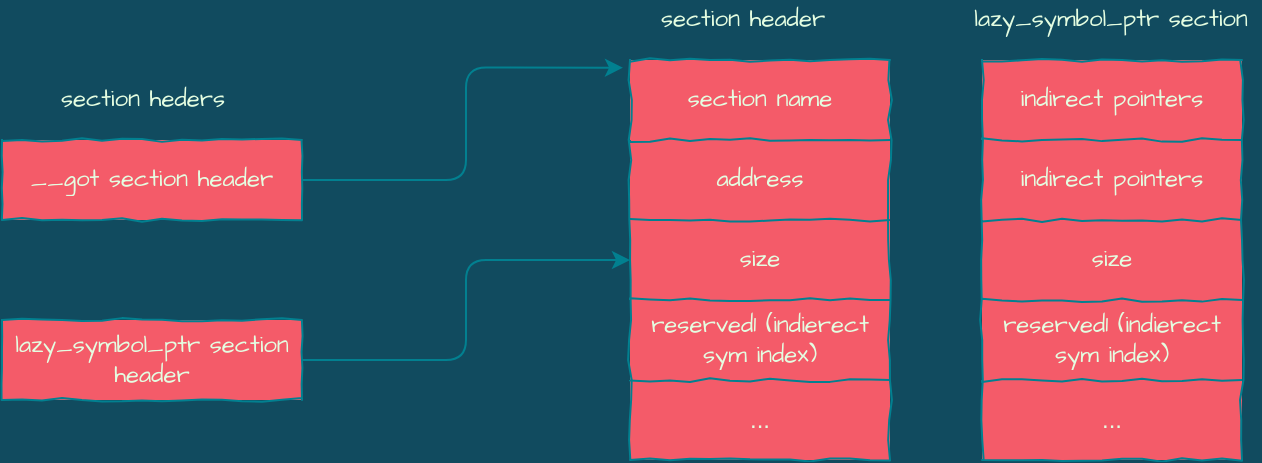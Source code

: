 <mxfile version="14.1.7" type="github">
  <diagram id="kLP2BdOTn0ogQ7rsq4Yj" name="Page-1">
    <mxGraphModel dx="670" dy="372" grid="1" gridSize="10" guides="1" tooltips="1" connect="1" arrows="1" fold="1" page="1" pageScale="1" pageWidth="827" pageHeight="1169" background="#114B5F" math="0" shadow="0">
      <root>
        <mxCell id="0" />
        <mxCell id="1" parent="0" />
        <mxCell id="2Gsh4tW_Gu2w8K7v1lou-142" value="" style="shape=table;html=1;whiteSpace=wrap;startSize=0;container=1;collapsible=0;childLayout=tableLayout;comic=1;fillColor=#F45B69;strokeColor=#028090;fontColor=#E4FDE1;fontFamily=Architects Daughter;fontSource=https%3A%2F%2Ffonts.googleapis.com%2Fcss%3Ffamily%3DArchitects%2BDaughter;" parent="1" vertex="1">
          <mxGeometry x="100" y="100" width="150" height="40" as="geometry" />
        </mxCell>
        <mxCell id="2Gsh4tW_Gu2w8K7v1lou-143" value="" style="shape=partialRectangle;html=1;whiteSpace=wrap;collapsible=0;dropTarget=0;pointerEvents=0;fillColor=none;top=0;left=0;bottom=0;right=0;points=[[0,0.5],[1,0.5]];portConstraint=eastwest;strokeColor=#028090;fontColor=#E4FDE1;" parent="2Gsh4tW_Gu2w8K7v1lou-142" vertex="1">
          <mxGeometry width="150" height="40" as="geometry" />
        </mxCell>
        <mxCell id="2Gsh4tW_Gu2w8K7v1lou-144" value="__got section header" style="shape=partialRectangle;html=1;whiteSpace=wrap;connectable=0;overflow=hidden;fillColor=none;top=0;left=0;bottom=0;right=0;strokeColor=#028090;fontColor=#E4FDE1;fontFamily=Architects Daughter;fontSource=https%3A%2F%2Ffonts.googleapis.com%2Fcss%3Ffamily%3DArchitects%2BDaughter;" parent="2Gsh4tW_Gu2w8K7v1lou-143" vertex="1">
          <mxGeometry width="150" height="40" as="geometry" />
        </mxCell>
        <mxCell id="2Gsh4tW_Gu2w8K7v1lou-152" value="section heders" style="text;html=1;align=center;verticalAlign=middle;resizable=0;points=[];autosize=1;fontFamily=Architects Daughter;fontColor=#E4FDE1;" parent="1" vertex="1">
          <mxGeometry x="120" y="70" width="100" height="20" as="geometry" />
        </mxCell>
        <mxCell id="2Gsh4tW_Gu2w8K7v1lou-160" value="" style="shape=table;html=1;whiteSpace=wrap;startSize=0;container=1;collapsible=0;childLayout=tableLayout;comic=1;fillColor=#F45B69;strokeColor=#028090;fontColor=#E4FDE1;fontFamily=Architects Daughter;fontSource=https%3A%2F%2Ffonts.googleapis.com%2Fcss%3Ffamily%3DArchitects%2BDaughter;" parent="1" vertex="1">
          <mxGeometry x="100" y="190" width="150" height="40" as="geometry" />
        </mxCell>
        <mxCell id="2Gsh4tW_Gu2w8K7v1lou-161" value="" style="shape=partialRectangle;html=1;whiteSpace=wrap;collapsible=0;dropTarget=0;pointerEvents=0;fillColor=none;top=0;left=0;bottom=0;right=0;points=[[0,0.5],[1,0.5]];portConstraint=eastwest;strokeColor=#028090;fontColor=#E4FDE1;" parent="2Gsh4tW_Gu2w8K7v1lou-160" vertex="1">
          <mxGeometry width="150" height="40" as="geometry" />
        </mxCell>
        <mxCell id="2Gsh4tW_Gu2w8K7v1lou-162" value="lazy_symbol_ptr section header" style="shape=partialRectangle;html=1;whiteSpace=wrap;connectable=0;overflow=hidden;fillColor=none;top=0;left=0;bottom=0;right=0;strokeColor=#028090;fontColor=#E4FDE1;fontFamily=Architects Daughter;fontSource=https%3A%2F%2Ffonts.googleapis.com%2Fcss%3Ffamily%3DArchitects%2BDaughter;" parent="2Gsh4tW_Gu2w8K7v1lou-161" vertex="1">
          <mxGeometry width="150" height="40" as="geometry" />
        </mxCell>
        <mxCell id="-UatHA5KakM4pJW2Op0z-1" value="" style="shape=table;html=1;whiteSpace=wrap;startSize=0;container=1;collapsible=0;childLayout=tableLayout;fillColor=#F45B69;strokeColor=#028090;fontColor=#E4FDE1;comic=1;" vertex="1" parent="1">
          <mxGeometry x="414" y="60" width="130" height="200" as="geometry" />
        </mxCell>
        <mxCell id="-UatHA5KakM4pJW2Op0z-12" style="shape=partialRectangle;html=1;whiteSpace=wrap;collapsible=0;dropTarget=0;pointerEvents=0;fillColor=none;top=0;left=0;bottom=0;right=0;points=[[0,0.5],[1,0.5]];portConstraint=eastwest;strokeColor=#028090;fontColor=#E4FDE1;" vertex="1" parent="-UatHA5KakM4pJW2Op0z-1">
          <mxGeometry width="130" height="40" as="geometry" />
        </mxCell>
        <mxCell id="-UatHA5KakM4pJW2Op0z-13" value="section name" style="shape=partialRectangle;html=1;whiteSpace=wrap;connectable=0;overflow=hidden;fillColor=none;top=0;left=0;bottom=0;right=0;strokeColor=#028090;fontColor=#E4FDE1;fontFamily=Architects Daughter;fontSource=https%3A%2F%2Ffonts.googleapis.com%2Fcss%3Ffamily%3DArchitects%2BDaughter;" vertex="1" parent="-UatHA5KakM4pJW2Op0z-12">
          <mxGeometry width="130" height="40" as="geometry" />
        </mxCell>
        <mxCell id="-UatHA5KakM4pJW2Op0z-2" value="" style="shape=partialRectangle;html=1;whiteSpace=wrap;collapsible=0;dropTarget=0;pointerEvents=0;fillColor=none;top=0;left=0;bottom=0;right=0;points=[[0,0.5],[1,0.5]];portConstraint=eastwest;strokeColor=#028090;fontColor=#E4FDE1;" vertex="1" parent="-UatHA5KakM4pJW2Op0z-1">
          <mxGeometry y="40" width="130" height="40" as="geometry" />
        </mxCell>
        <mxCell id="-UatHA5KakM4pJW2Op0z-3" value="address" style="shape=partialRectangle;html=1;whiteSpace=wrap;connectable=0;overflow=hidden;fillColor=none;top=0;left=0;bottom=0;right=0;strokeColor=#028090;fontColor=#E4FDE1;fontFamily=Architects Daughter;fontSource=https%3A%2F%2Ffonts.googleapis.com%2Fcss%3Ffamily%3DArchitects%2BDaughter;" vertex="1" parent="-UatHA5KakM4pJW2Op0z-2">
          <mxGeometry width="130" height="40" as="geometry" />
        </mxCell>
        <mxCell id="-UatHA5KakM4pJW2Op0z-4" value="" style="shape=partialRectangle;html=1;whiteSpace=wrap;collapsible=0;dropTarget=0;pointerEvents=0;fillColor=none;top=0;left=0;bottom=0;right=0;points=[[0,0.5],[1,0.5]];portConstraint=eastwest;strokeColor=#028090;fontColor=#E4FDE1;" vertex="1" parent="-UatHA5KakM4pJW2Op0z-1">
          <mxGeometry y="80" width="130" height="40" as="geometry" />
        </mxCell>
        <mxCell id="-UatHA5KakM4pJW2Op0z-5" value="size" style="shape=partialRectangle;html=1;whiteSpace=wrap;connectable=0;overflow=hidden;fillColor=none;top=0;left=0;bottom=0;right=0;strokeColor=#028090;fontColor=#E4FDE1;fontFamily=Architects Daughter;fontSource=https%3A%2F%2Ffonts.googleapis.com%2Fcss%3Ffamily%3DArchitects%2BDaughter;" vertex="1" parent="-UatHA5KakM4pJW2Op0z-4">
          <mxGeometry width="130" height="40" as="geometry" />
        </mxCell>
        <mxCell id="-UatHA5KakM4pJW2Op0z-6" value="" style="shape=partialRectangle;html=1;whiteSpace=wrap;collapsible=0;dropTarget=0;pointerEvents=0;fillColor=none;top=0;left=0;bottom=0;right=0;points=[[0,0.5],[1,0.5]];portConstraint=eastwest;strokeColor=#028090;fontColor=#E4FDE1;" vertex="1" parent="-UatHA5KakM4pJW2Op0z-1">
          <mxGeometry y="120" width="130" height="40" as="geometry" />
        </mxCell>
        <mxCell id="-UatHA5KakM4pJW2Op0z-7" value="reserved1 (indierect sym index)" style="shape=partialRectangle;html=1;whiteSpace=wrap;connectable=0;overflow=hidden;fillColor=none;top=0;left=0;bottom=0;right=0;strokeColor=#028090;fontColor=#E4FDE1;fontFamily=Architects Daughter;fontSource=https%3A%2F%2Ffonts.googleapis.com%2Fcss%3Ffamily%3DArchitects%2BDaughter;" vertex="1" parent="-UatHA5KakM4pJW2Op0z-6">
          <mxGeometry width="130" height="40" as="geometry" />
        </mxCell>
        <mxCell id="-UatHA5KakM4pJW2Op0z-8" value="" style="shape=partialRectangle;html=1;whiteSpace=wrap;collapsible=0;dropTarget=0;pointerEvents=0;fillColor=none;top=0;left=0;bottom=0;right=0;points=[[0,0.5],[1,0.5]];portConstraint=eastwest;strokeColor=#028090;fontColor=#E4FDE1;" vertex="1" parent="-UatHA5KakM4pJW2Op0z-1">
          <mxGeometry y="160" width="130" height="40" as="geometry" />
        </mxCell>
        <mxCell id="-UatHA5KakM4pJW2Op0z-9" value="..." style="shape=partialRectangle;html=1;whiteSpace=wrap;connectable=0;overflow=hidden;fillColor=none;top=0;left=0;bottom=0;right=0;strokeColor=#028090;fontColor=#E4FDE1;" vertex="1" parent="-UatHA5KakM4pJW2Op0z-8">
          <mxGeometry width="130" height="40" as="geometry" />
        </mxCell>
        <mxCell id="-UatHA5KakM4pJW2Op0z-14" style="edgeStyle=orthogonalEdgeStyle;curved=0;rounded=1;sketch=0;orthogonalLoop=1;jettySize=auto;html=1;exitX=1;exitY=0.5;exitDx=0;exitDy=0;entryX=-0.027;entryY=0.096;entryDx=0;entryDy=0;strokeColor=#028090;fillColor=#F45B69;fontFamily=Architects Daughter;fontSource=https%3A%2F%2Ffonts.googleapis.com%2Fcss%3Ffamily%3DArchitects%2BDaughter;fontColor=#E4FDE1;entryPerimeter=0;" edge="1" parent="1" source="2Gsh4tW_Gu2w8K7v1lou-143" target="-UatHA5KakM4pJW2Op0z-12">
          <mxGeometry relative="1" as="geometry" />
        </mxCell>
        <mxCell id="-UatHA5KakM4pJW2Op0z-15" value="section header" style="text;html=1;align=center;verticalAlign=middle;resizable=0;points=[];autosize=1;fontFamily=Architects Daughter;fontColor=#E4FDE1;" vertex="1" parent="1">
          <mxGeometry x="420" y="30" width="100" height="20" as="geometry" />
        </mxCell>
        <mxCell id="-UatHA5KakM4pJW2Op0z-17" style="edgeStyle=orthogonalEdgeStyle;curved=0;rounded=1;sketch=0;orthogonalLoop=1;jettySize=auto;html=1;exitX=1;exitY=0.5;exitDx=0;exitDy=0;entryX=0;entryY=0.5;entryDx=0;entryDy=0;strokeColor=#028090;fillColor=#F45B69;fontFamily=Architects Daughter;fontSource=https%3A%2F%2Ffonts.googleapis.com%2Fcss%3Ffamily%3DArchitects%2BDaughter;fontColor=#E4FDE1;" edge="1" parent="1" source="2Gsh4tW_Gu2w8K7v1lou-161" target="-UatHA5KakM4pJW2Op0z-4">
          <mxGeometry relative="1" as="geometry" />
        </mxCell>
        <mxCell id="-UatHA5KakM4pJW2Op0z-18" value="" style="shape=table;html=1;whiteSpace=wrap;startSize=0;container=1;collapsible=0;childLayout=tableLayout;fillColor=#F45B69;strokeColor=#028090;fontColor=#E4FDE1;comic=1;" vertex="1" parent="1">
          <mxGeometry x="590" y="60" width="130" height="200" as="geometry" />
        </mxCell>
        <mxCell id="-UatHA5KakM4pJW2Op0z-19" style="shape=partialRectangle;html=1;whiteSpace=wrap;collapsible=0;dropTarget=0;pointerEvents=0;fillColor=none;top=0;left=0;bottom=0;right=0;points=[[0,0.5],[1,0.5]];portConstraint=eastwest;strokeColor=#028090;fontColor=#E4FDE1;" vertex="1" parent="-UatHA5KakM4pJW2Op0z-18">
          <mxGeometry width="130" height="40" as="geometry" />
        </mxCell>
        <mxCell id="-UatHA5KakM4pJW2Op0z-20" value="indirect pointers" style="shape=partialRectangle;html=1;whiteSpace=wrap;connectable=0;overflow=hidden;fillColor=none;top=0;left=0;bottom=0;right=0;strokeColor=#028090;fontColor=#E4FDE1;fontFamily=Architects Daughter;fontSource=https%3A%2F%2Ffonts.googleapis.com%2Fcss%3Ffamily%3DArchitects%2BDaughter;" vertex="1" parent="-UatHA5KakM4pJW2Op0z-19">
          <mxGeometry width="130" height="40" as="geometry" />
        </mxCell>
        <mxCell id="-UatHA5KakM4pJW2Op0z-21" value="" style="shape=partialRectangle;html=1;whiteSpace=wrap;collapsible=0;dropTarget=0;pointerEvents=0;fillColor=none;top=0;left=0;bottom=0;right=0;points=[[0,0.5],[1,0.5]];portConstraint=eastwest;strokeColor=#028090;fontColor=#E4FDE1;" vertex="1" parent="-UatHA5KakM4pJW2Op0z-18">
          <mxGeometry y="40" width="130" height="40" as="geometry" />
        </mxCell>
        <mxCell id="-UatHA5KakM4pJW2Op0z-22" value="indirect pointers" style="shape=partialRectangle;html=1;whiteSpace=wrap;connectable=0;overflow=hidden;fillColor=none;top=0;left=0;bottom=0;right=0;strokeColor=#028090;fontColor=#E4FDE1;fontFamily=Architects Daughter;fontSource=https%3A%2F%2Ffonts.googleapis.com%2Fcss%3Ffamily%3DArchitects%2BDaughter;" vertex="1" parent="-UatHA5KakM4pJW2Op0z-21">
          <mxGeometry width="130" height="40" as="geometry" />
        </mxCell>
        <mxCell id="-UatHA5KakM4pJW2Op0z-23" value="" style="shape=partialRectangle;html=1;whiteSpace=wrap;collapsible=0;dropTarget=0;pointerEvents=0;fillColor=none;top=0;left=0;bottom=0;right=0;points=[[0,0.5],[1,0.5]];portConstraint=eastwest;strokeColor=#028090;fontColor=#E4FDE1;" vertex="1" parent="-UatHA5KakM4pJW2Op0z-18">
          <mxGeometry y="80" width="130" height="40" as="geometry" />
        </mxCell>
        <mxCell id="-UatHA5KakM4pJW2Op0z-24" value="size" style="shape=partialRectangle;html=1;whiteSpace=wrap;connectable=0;overflow=hidden;fillColor=none;top=0;left=0;bottom=0;right=0;strokeColor=#028090;fontColor=#E4FDE1;fontFamily=Architects Daughter;fontSource=https%3A%2F%2Ffonts.googleapis.com%2Fcss%3Ffamily%3DArchitects%2BDaughter;" vertex="1" parent="-UatHA5KakM4pJW2Op0z-23">
          <mxGeometry width="130" height="40" as="geometry" />
        </mxCell>
        <mxCell id="-UatHA5KakM4pJW2Op0z-25" value="" style="shape=partialRectangle;html=1;whiteSpace=wrap;collapsible=0;dropTarget=0;pointerEvents=0;fillColor=none;top=0;left=0;bottom=0;right=0;points=[[0,0.5],[1,0.5]];portConstraint=eastwest;strokeColor=#028090;fontColor=#E4FDE1;" vertex="1" parent="-UatHA5KakM4pJW2Op0z-18">
          <mxGeometry y="120" width="130" height="40" as="geometry" />
        </mxCell>
        <mxCell id="-UatHA5KakM4pJW2Op0z-26" value="reserved1 (indierect sym index)" style="shape=partialRectangle;html=1;whiteSpace=wrap;connectable=0;overflow=hidden;fillColor=none;top=0;left=0;bottom=0;right=0;strokeColor=#028090;fontColor=#E4FDE1;fontFamily=Architects Daughter;fontSource=https%3A%2F%2Ffonts.googleapis.com%2Fcss%3Ffamily%3DArchitects%2BDaughter;" vertex="1" parent="-UatHA5KakM4pJW2Op0z-25">
          <mxGeometry width="130" height="40" as="geometry" />
        </mxCell>
        <mxCell id="-UatHA5KakM4pJW2Op0z-27" value="" style="shape=partialRectangle;html=1;whiteSpace=wrap;collapsible=0;dropTarget=0;pointerEvents=0;fillColor=none;top=0;left=0;bottom=0;right=0;points=[[0,0.5],[1,0.5]];portConstraint=eastwest;strokeColor=#028090;fontColor=#E4FDE1;" vertex="1" parent="-UatHA5KakM4pJW2Op0z-18">
          <mxGeometry y="160" width="130" height="40" as="geometry" />
        </mxCell>
        <mxCell id="-UatHA5KakM4pJW2Op0z-28" value="..." style="shape=partialRectangle;html=1;whiteSpace=wrap;connectable=0;overflow=hidden;fillColor=none;top=0;left=0;bottom=0;right=0;strokeColor=#028090;fontColor=#E4FDE1;" vertex="1" parent="-UatHA5KakM4pJW2Op0z-27">
          <mxGeometry width="130" height="40" as="geometry" />
        </mxCell>
        <mxCell id="-UatHA5KakM4pJW2Op0z-29" value="lazy_symbol_ptr section" style="text;html=1;align=center;verticalAlign=middle;resizable=0;points=[];autosize=1;fontFamily=Architects Daughter;fontColor=#E4FDE1;" vertex="1" parent="1">
          <mxGeometry x="579" y="30" width="150" height="20" as="geometry" />
        </mxCell>
      </root>
    </mxGraphModel>
  </diagram>
</mxfile>
